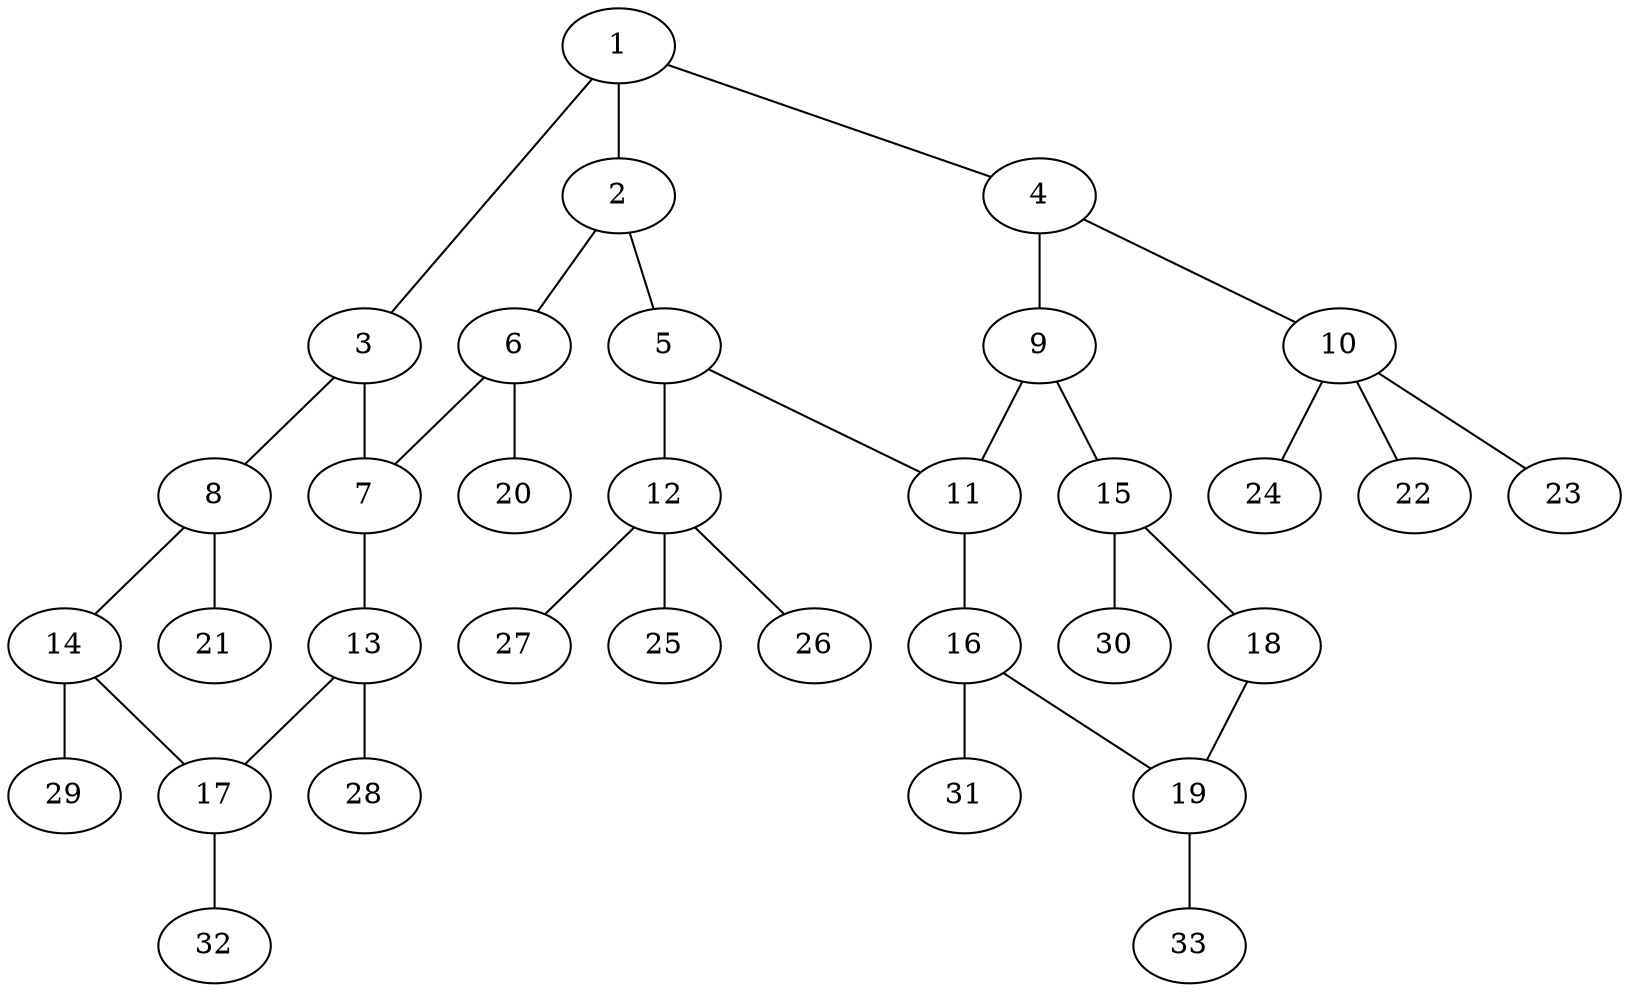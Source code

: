 graph molecule_344 {
	1	 [chem=C];
	2	 [chem=C];
	1 -- 2	 [valence=1];
	3	 [chem=C];
	1 -- 3	 [valence=1];
	4	 [chem=C];
	1 -- 4	 [valence=2];
	5	 [chem=C];
	2 -- 5	 [valence=2];
	6	 [chem=N];
	2 -- 6	 [valence=1];
	7	 [chem=C];
	3 -- 7	 [valence=2];
	8	 [chem=C];
	3 -- 8	 [valence=1];
	9	 [chem=C];
	4 -- 9	 [valence=1];
	10	 [chem=C];
	4 -- 10	 [valence=1];
	11	 [chem=C];
	5 -- 11	 [valence=1];
	12	 [chem=C];
	5 -- 12	 [valence=1];
	6 -- 7	 [valence=1];
	20	 [chem=H];
	6 -- 20	 [valence=1];
	13	 [chem=C];
	7 -- 13	 [valence=1];
	14	 [chem=C];
	8 -- 14	 [valence=2];
	21	 [chem=H];
	8 -- 21	 [valence=1];
	9 -- 11	 [valence=1];
	15	 [chem=C];
	9 -- 15	 [valence=2];
	22	 [chem=H];
	10 -- 22	 [valence=1];
	23	 [chem=H];
	10 -- 23	 [valence=1];
	24	 [chem=H];
	10 -- 24	 [valence=1];
	16	 [chem=C];
	11 -- 16	 [valence=2];
	25	 [chem=H];
	12 -- 25	 [valence=1];
	26	 [chem=H];
	12 -- 26	 [valence=1];
	27	 [chem=H];
	12 -- 27	 [valence=1];
	17	 [chem=C];
	13 -- 17	 [valence=2];
	28	 [chem=H];
	13 -- 28	 [valence=1];
	14 -- 17	 [valence=1];
	29	 [chem=H];
	14 -- 29	 [valence=1];
	18	 [chem=N];
	15 -- 18	 [valence=1];
	30	 [chem=H];
	15 -- 30	 [valence=1];
	19	 [chem=C];
	16 -- 19	 [valence=1];
	31	 [chem=H];
	16 -- 31	 [valence=1];
	32	 [chem=H];
	17 -- 32	 [valence=1];
	18 -- 19	 [valence=2];
	33	 [chem=H];
	19 -- 33	 [valence=1];
}
